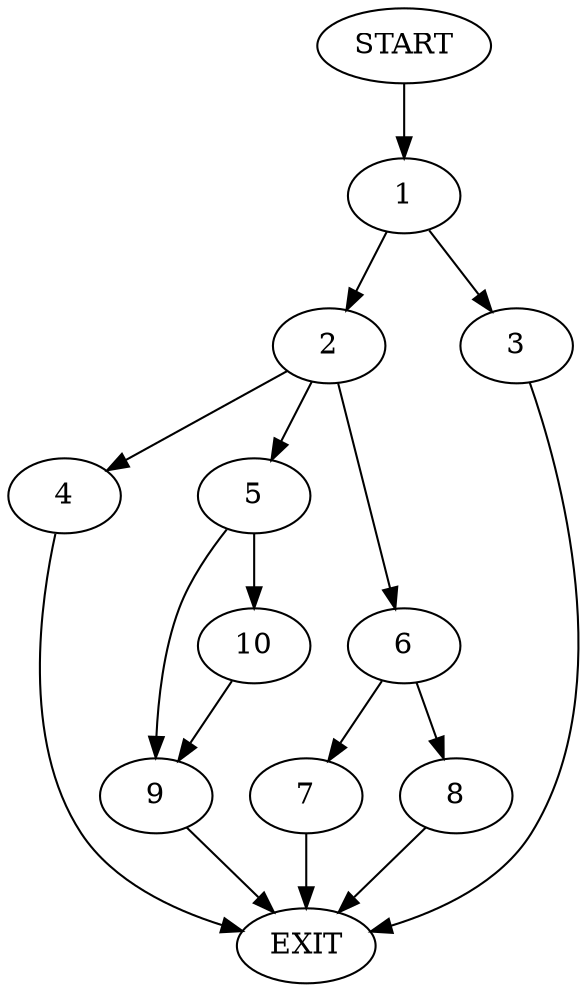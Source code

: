 digraph {
0 [label="START"]
11 [label="EXIT"]
0 -> 1
1 -> 2
1 -> 3
3 -> 11
2 -> 4
2 -> 5
2 -> 6
4 -> 11
6 -> 7
6 -> 8
5 -> 9
5 -> 10
8 -> 11
7 -> 11
10 -> 9
9 -> 11
}
